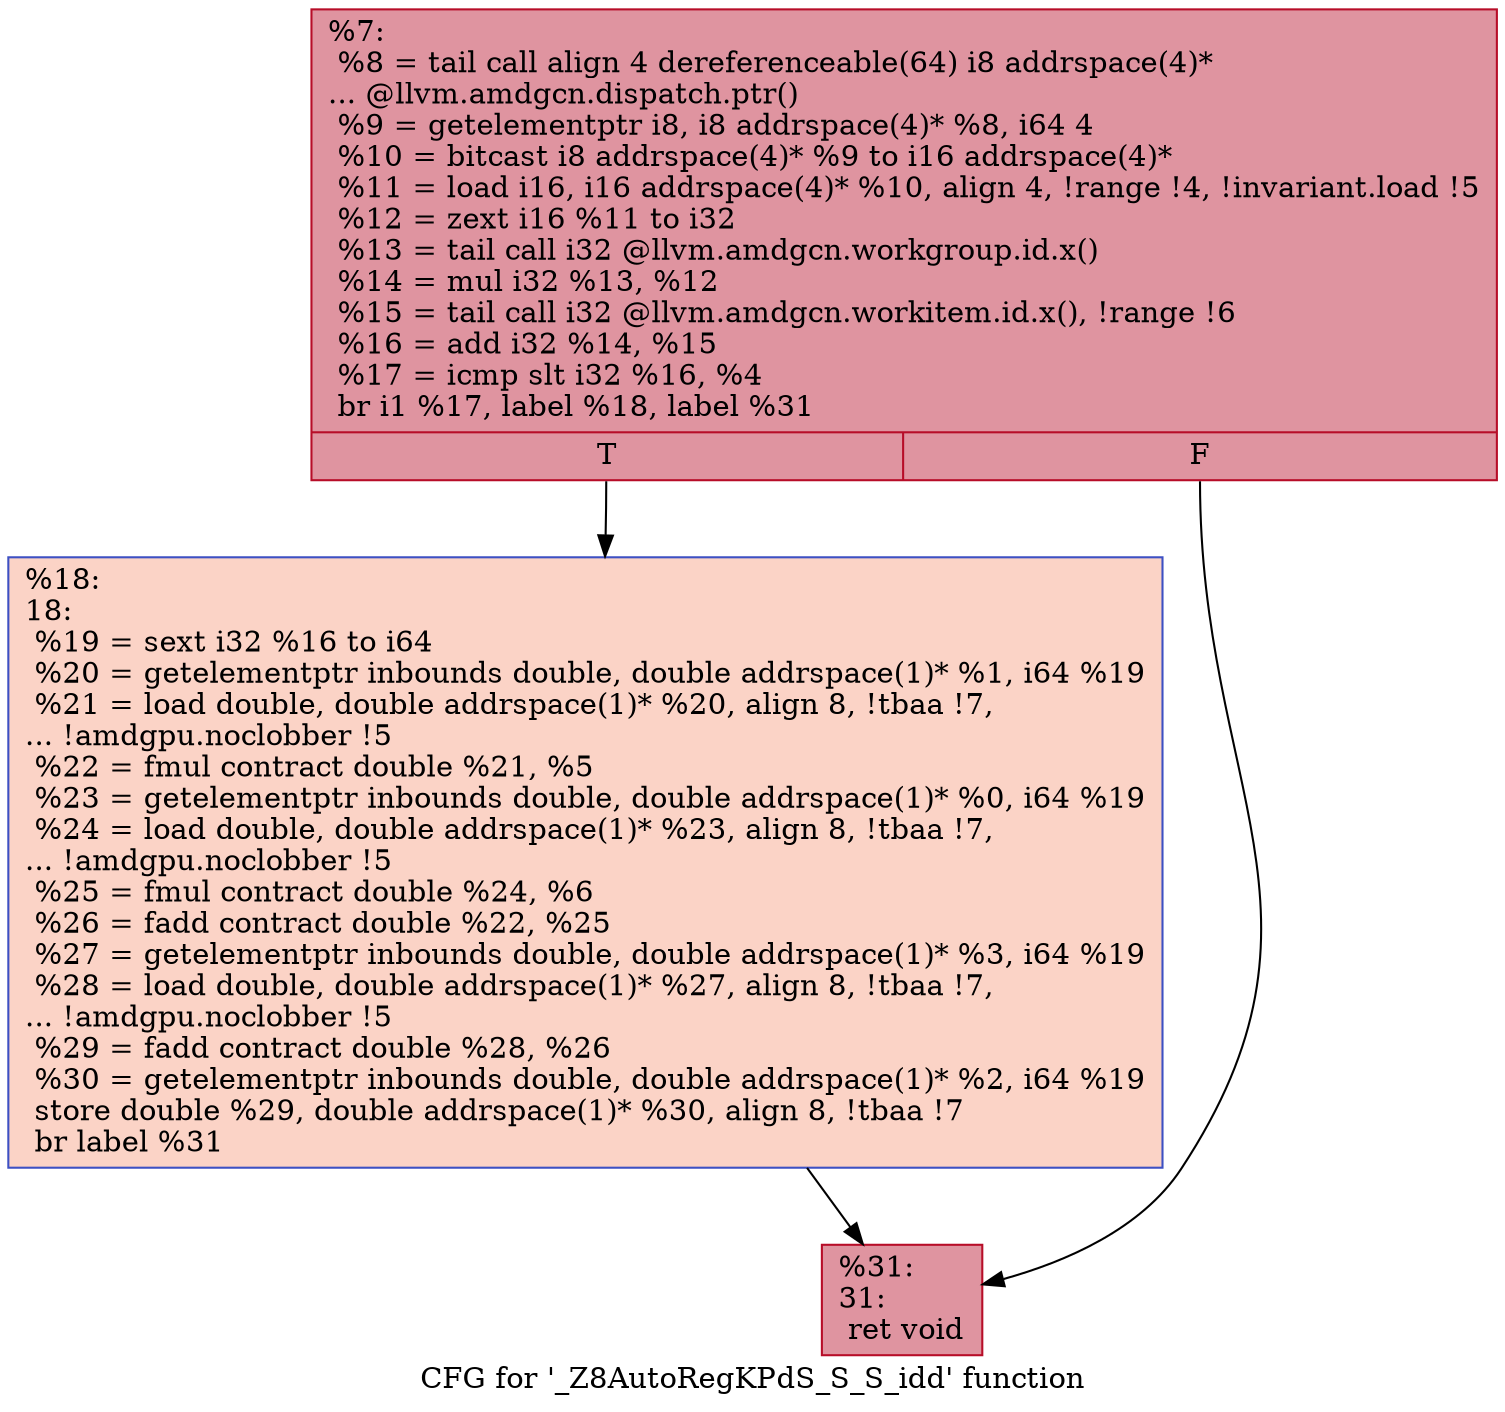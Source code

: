 digraph "CFG for '_Z8AutoRegKPdS_S_S_idd' function" {
	label="CFG for '_Z8AutoRegKPdS_S_S_idd' function";

	Node0x5f45320 [shape=record,color="#b70d28ff", style=filled, fillcolor="#b70d2870",label="{%7:\l  %8 = tail call align 4 dereferenceable(64) i8 addrspace(4)*\l... @llvm.amdgcn.dispatch.ptr()\l  %9 = getelementptr i8, i8 addrspace(4)* %8, i64 4\l  %10 = bitcast i8 addrspace(4)* %9 to i16 addrspace(4)*\l  %11 = load i16, i16 addrspace(4)* %10, align 4, !range !4, !invariant.load !5\l  %12 = zext i16 %11 to i32\l  %13 = tail call i32 @llvm.amdgcn.workgroup.id.x()\l  %14 = mul i32 %13, %12\l  %15 = tail call i32 @llvm.amdgcn.workitem.id.x(), !range !6\l  %16 = add i32 %14, %15\l  %17 = icmp slt i32 %16, %4\l  br i1 %17, label %18, label %31\l|{<s0>T|<s1>F}}"];
	Node0x5f45320:s0 -> Node0x5f47270;
	Node0x5f45320:s1 -> Node0x5f47300;
	Node0x5f47270 [shape=record,color="#3d50c3ff", style=filled, fillcolor="#f59c7d70",label="{%18:\l18:                                               \l  %19 = sext i32 %16 to i64\l  %20 = getelementptr inbounds double, double addrspace(1)* %1, i64 %19\l  %21 = load double, double addrspace(1)* %20, align 8, !tbaa !7,\l... !amdgpu.noclobber !5\l  %22 = fmul contract double %21, %5\l  %23 = getelementptr inbounds double, double addrspace(1)* %0, i64 %19\l  %24 = load double, double addrspace(1)* %23, align 8, !tbaa !7,\l... !amdgpu.noclobber !5\l  %25 = fmul contract double %24, %6\l  %26 = fadd contract double %22, %25\l  %27 = getelementptr inbounds double, double addrspace(1)* %3, i64 %19\l  %28 = load double, double addrspace(1)* %27, align 8, !tbaa !7,\l... !amdgpu.noclobber !5\l  %29 = fadd contract double %28, %26\l  %30 = getelementptr inbounds double, double addrspace(1)* %2, i64 %19\l  store double %29, double addrspace(1)* %30, align 8, !tbaa !7\l  br label %31\l}"];
	Node0x5f47270 -> Node0x5f47300;
	Node0x5f47300 [shape=record,color="#b70d28ff", style=filled, fillcolor="#b70d2870",label="{%31:\l31:                                               \l  ret void\l}"];
}
